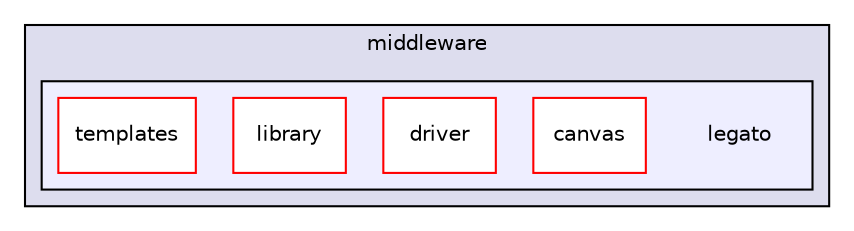 digraph "C:/microchip/harmony3/gfx/middleware/legato" {
  compound=true
  node [ fontsize="10", fontname="Helvetica"];
  edge [ labelfontsize="10", labelfontname="Helvetica"];
  subgraph clusterdir_f3b1330330538e9546b01394c622b003 {
    graph [ bgcolor="#ddddee", pencolor="black", label="middleware" fontname="Helvetica", fontsize="10", URL="dir_f3b1330330538e9546b01394c622b003.html"]
  subgraph clusterdir_9cf0f24d1989eb4385e7a9dc62e972e5 {
    graph [ bgcolor="#eeeeff", pencolor="black", label="" URL="dir_9cf0f24d1989eb4385e7a9dc62e972e5.html"];
    dir_9cf0f24d1989eb4385e7a9dc62e972e5 [shape=plaintext label="legato"];
    dir_6143de338ab0d6fe3710d71643c3ff28 [shape=box label="canvas" color="red" fillcolor="white" style="filled" URL="dir_6143de338ab0d6fe3710d71643c3ff28.html"];
    dir_0ac656144e0a825521c95c115aba44f7 [shape=box label="driver" color="red" fillcolor="white" style="filled" URL="dir_0ac656144e0a825521c95c115aba44f7.html"];
    dir_e4a29d7a346fd77a9e794f22f754dab6 [shape=box label="library" color="red" fillcolor="white" style="filled" URL="dir_e4a29d7a346fd77a9e794f22f754dab6.html"];
    dir_27060b8ba7135d7ec9605be61af03ed3 [shape=box label="templates" color="red" fillcolor="white" style="filled" URL="dir_27060b8ba7135d7ec9605be61af03ed3.html"];
  }
  }
}
